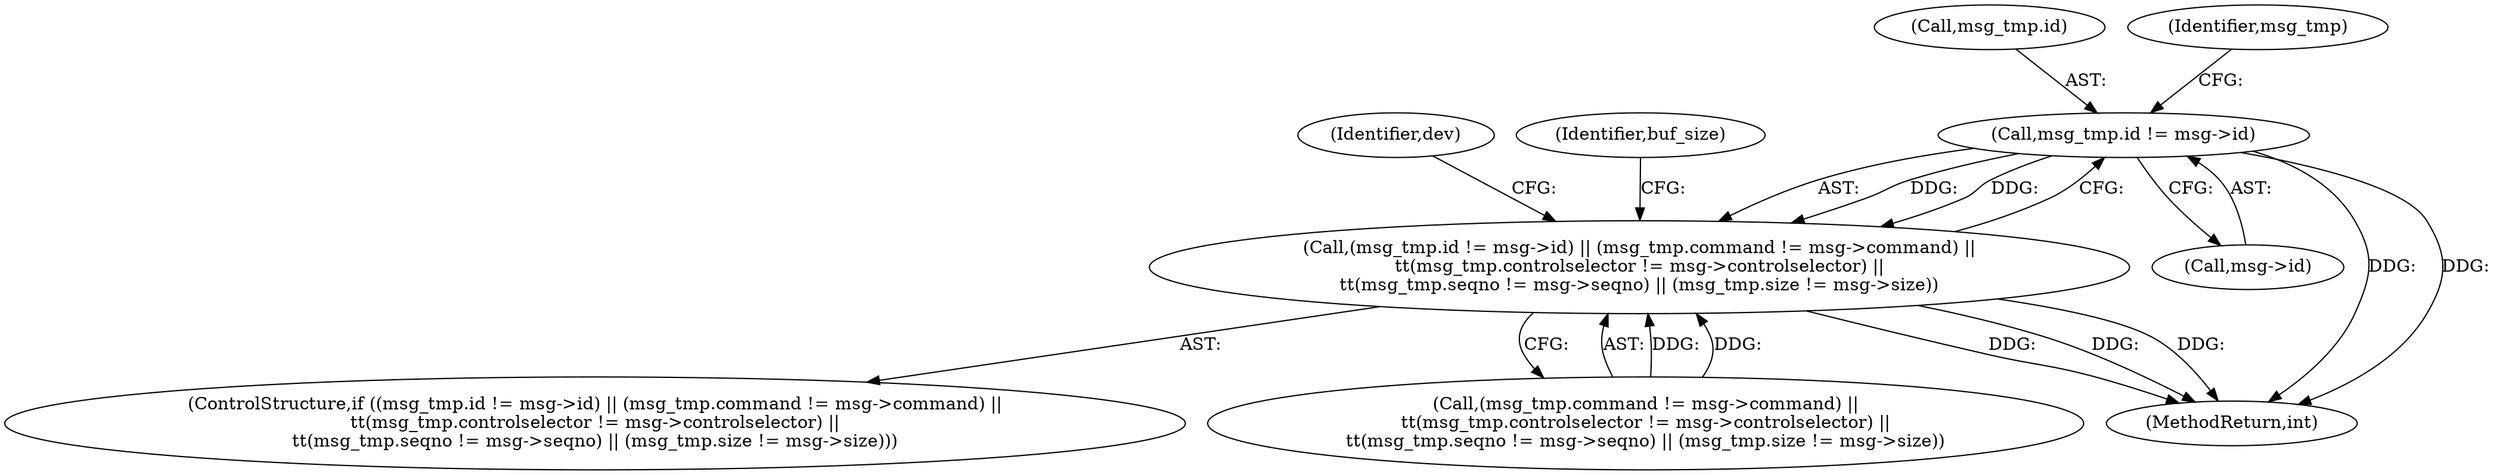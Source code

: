 digraph "0_media-tree_354dd3924a2e43806774953de536257548b5002c@pointer" {
"1000347" [label="(Call,msg_tmp.id != msg->id)"];
"1000346" [label="(Call,(msg_tmp.id != msg->id) || (msg_tmp.command != msg->command) ||\n\t\t(msg_tmp.controlselector != msg->controlselector) ||\n\t\t(msg_tmp.seqno != msg->seqno) || (msg_tmp.size != msg->size))"];
"1000387" [label="(Identifier,dev)"];
"1000346" [label="(Call,(msg_tmp.id != msg->id) || (msg_tmp.command != msg->command) ||\n\t\t(msg_tmp.controlselector != msg->controlselector) ||\n\t\t(msg_tmp.seqno != msg->seqno) || (msg_tmp.size != msg->size))"];
"1000348" [label="(Call,msg_tmp.id)"];
"1000345" [label="(ControlStructure,if ((msg_tmp.id != msg->id) || (msg_tmp.command != msg->command) ||\n\t\t(msg_tmp.controlselector != msg->controlselector) ||\n\t\t(msg_tmp.seqno != msg->seqno) || (msg_tmp.size != msg->size)))"];
"1000351" [label="(Call,msg->id)"];
"1000400" [label="(Identifier,buf_size)"];
"1000354" [label="(Call,(msg_tmp.command != msg->command) ||\n\t\t(msg_tmp.controlselector != msg->controlselector) ||\n\t\t(msg_tmp.seqno != msg->seqno) || (msg_tmp.size != msg->size))"];
"1000657" [label="(MethodReturn,int)"];
"1000347" [label="(Call,msg_tmp.id != msg->id)"];
"1000357" [label="(Identifier,msg_tmp)"];
"1000347" -> "1000346"  [label="AST: "];
"1000347" -> "1000351"  [label="CFG: "];
"1000348" -> "1000347"  [label="AST: "];
"1000351" -> "1000347"  [label="AST: "];
"1000357" -> "1000347"  [label="CFG: "];
"1000346" -> "1000347"  [label="CFG: "];
"1000347" -> "1000657"  [label="DDG: "];
"1000347" -> "1000657"  [label="DDG: "];
"1000347" -> "1000346"  [label="DDG: "];
"1000347" -> "1000346"  [label="DDG: "];
"1000346" -> "1000345"  [label="AST: "];
"1000346" -> "1000354"  [label="CFG: "];
"1000354" -> "1000346"  [label="AST: "];
"1000387" -> "1000346"  [label="CFG: "];
"1000400" -> "1000346"  [label="CFG: "];
"1000346" -> "1000657"  [label="DDG: "];
"1000346" -> "1000657"  [label="DDG: "];
"1000346" -> "1000657"  [label="DDG: "];
"1000354" -> "1000346"  [label="DDG: "];
"1000354" -> "1000346"  [label="DDG: "];
}
